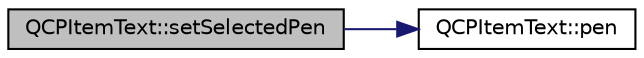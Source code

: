 digraph "QCPItemText::setSelectedPen"
{
  edge [fontname="Helvetica",fontsize="10",labelfontname="Helvetica",labelfontsize="10"];
  node [fontname="Helvetica",fontsize="10",shape=record];
  rankdir="LR";
  Node142 [label="QCPItemText::setSelectedPen",height=0.2,width=0.4,color="black", fillcolor="grey75", style="filled", fontcolor="black"];
  Node142 -> Node143 [color="midnightblue",fontsize="10",style="solid",fontname="Helvetica"];
  Node143 [label="QCPItemText::pen",height=0.2,width=0.4,color="black", fillcolor="white", style="filled",URL="$class_q_c_p_item_text.html#a7039d313069547682f28688448333979"];
}
